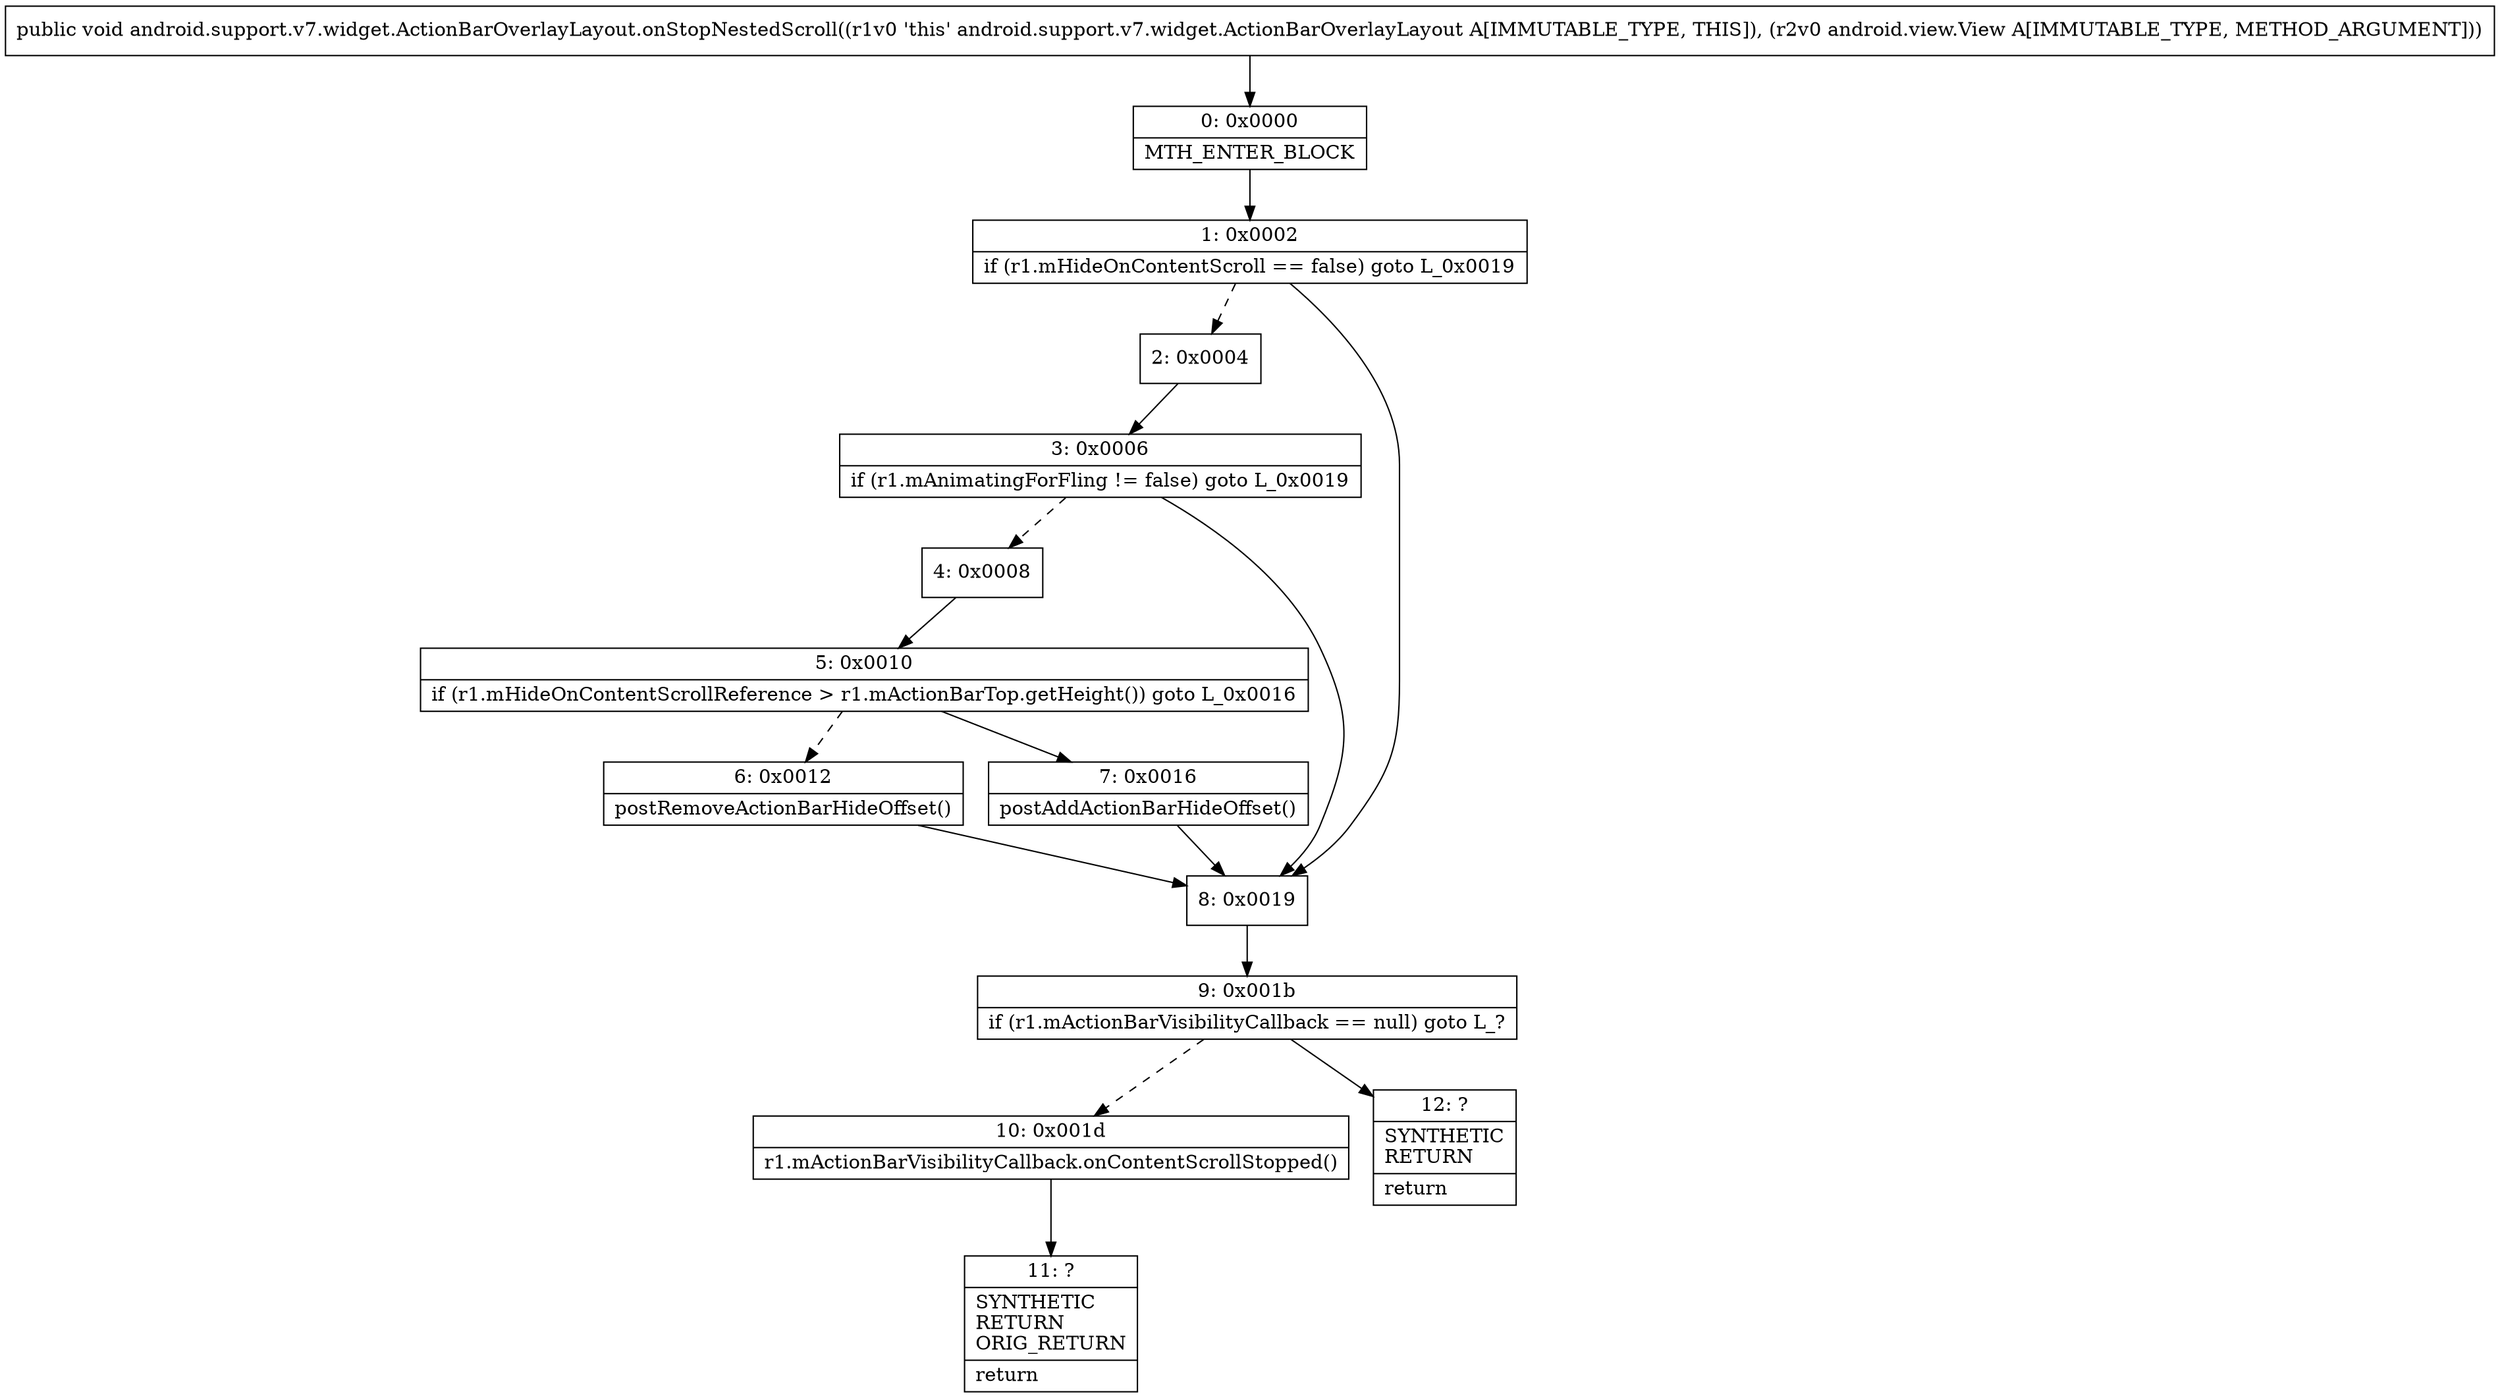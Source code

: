 digraph "CFG forandroid.support.v7.widget.ActionBarOverlayLayout.onStopNestedScroll(Landroid\/view\/View;)V" {
Node_0 [shape=record,label="{0\:\ 0x0000|MTH_ENTER_BLOCK\l}"];
Node_1 [shape=record,label="{1\:\ 0x0002|if (r1.mHideOnContentScroll == false) goto L_0x0019\l}"];
Node_2 [shape=record,label="{2\:\ 0x0004}"];
Node_3 [shape=record,label="{3\:\ 0x0006|if (r1.mAnimatingForFling != false) goto L_0x0019\l}"];
Node_4 [shape=record,label="{4\:\ 0x0008}"];
Node_5 [shape=record,label="{5\:\ 0x0010|if (r1.mHideOnContentScrollReference \> r1.mActionBarTop.getHeight()) goto L_0x0016\l}"];
Node_6 [shape=record,label="{6\:\ 0x0012|postRemoveActionBarHideOffset()\l}"];
Node_7 [shape=record,label="{7\:\ 0x0016|postAddActionBarHideOffset()\l}"];
Node_8 [shape=record,label="{8\:\ 0x0019}"];
Node_9 [shape=record,label="{9\:\ 0x001b|if (r1.mActionBarVisibilityCallback == null) goto L_?\l}"];
Node_10 [shape=record,label="{10\:\ 0x001d|r1.mActionBarVisibilityCallback.onContentScrollStopped()\l}"];
Node_11 [shape=record,label="{11\:\ ?|SYNTHETIC\lRETURN\lORIG_RETURN\l|return\l}"];
Node_12 [shape=record,label="{12\:\ ?|SYNTHETIC\lRETURN\l|return\l}"];
MethodNode[shape=record,label="{public void android.support.v7.widget.ActionBarOverlayLayout.onStopNestedScroll((r1v0 'this' android.support.v7.widget.ActionBarOverlayLayout A[IMMUTABLE_TYPE, THIS]), (r2v0 android.view.View A[IMMUTABLE_TYPE, METHOD_ARGUMENT])) }"];
MethodNode -> Node_0;
Node_0 -> Node_1;
Node_1 -> Node_2[style=dashed];
Node_1 -> Node_8;
Node_2 -> Node_3;
Node_3 -> Node_4[style=dashed];
Node_3 -> Node_8;
Node_4 -> Node_5;
Node_5 -> Node_6[style=dashed];
Node_5 -> Node_7;
Node_6 -> Node_8;
Node_7 -> Node_8;
Node_8 -> Node_9;
Node_9 -> Node_10[style=dashed];
Node_9 -> Node_12;
Node_10 -> Node_11;
}

